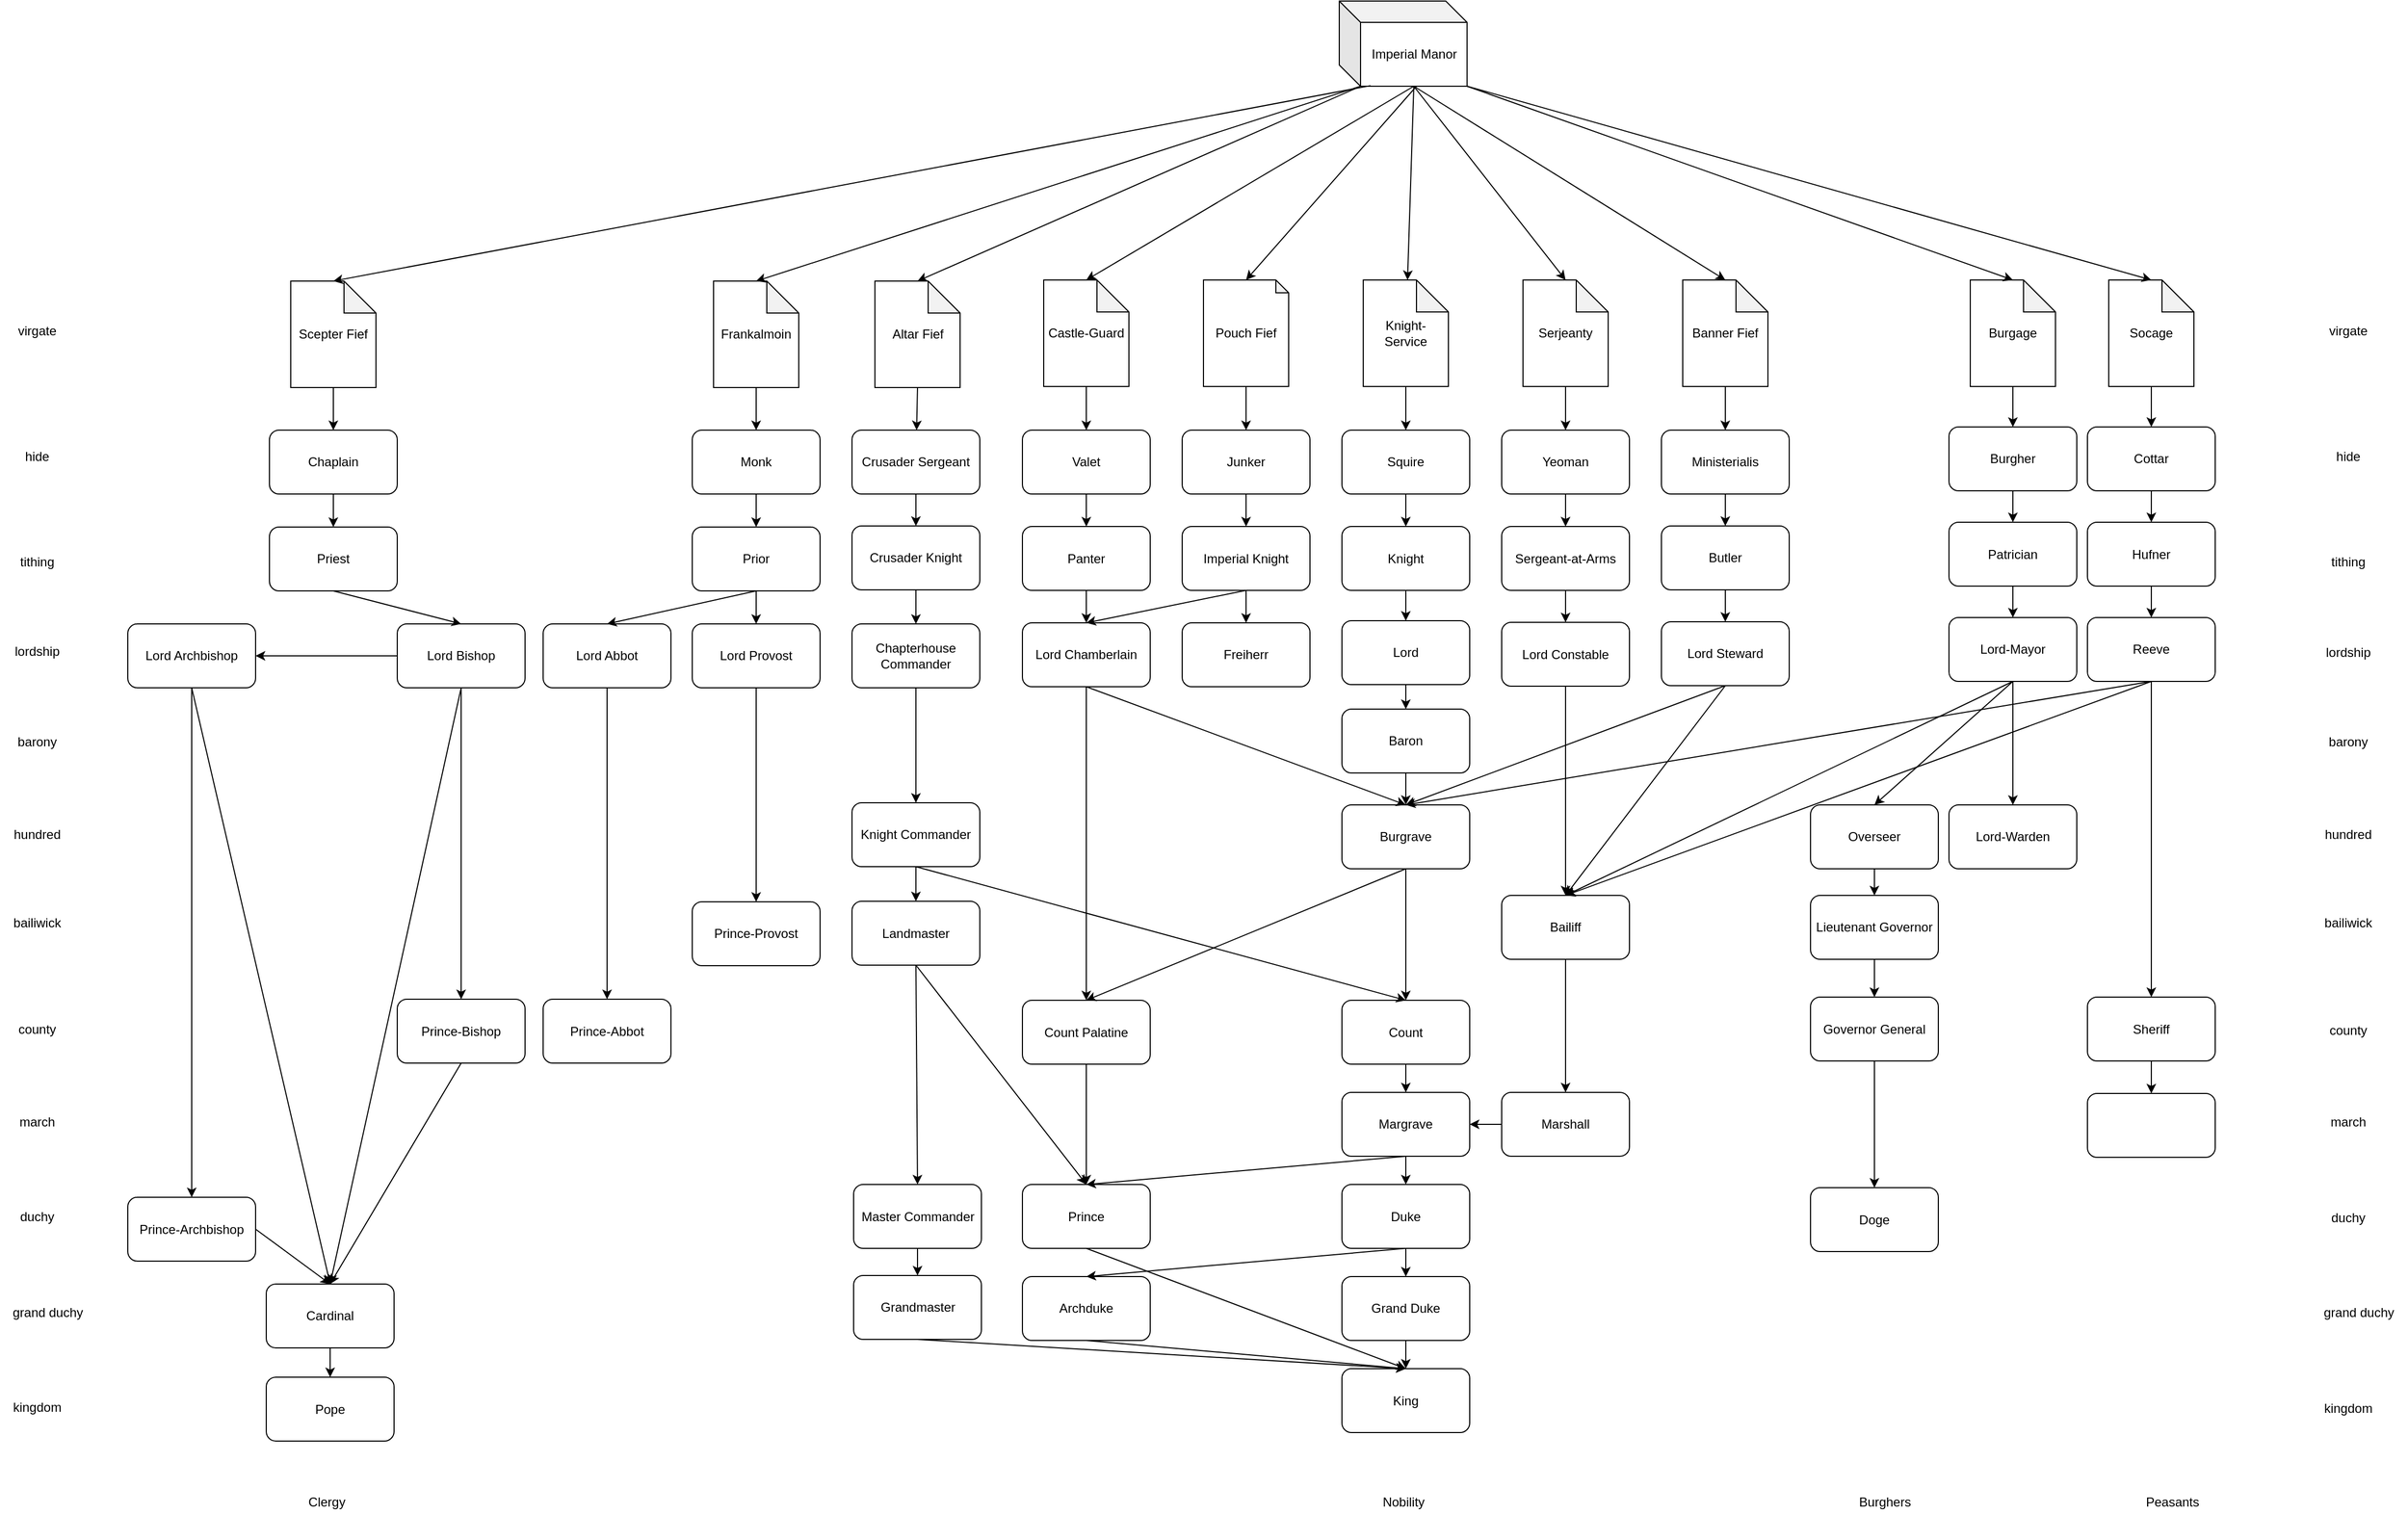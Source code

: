 <mxfile version="12.4.1" type="device" pages="1"><diagram id="U8VO_aWwuVzkkpB8mDJq" name="Page-1"><mxGraphModel dx="6780" dy="2997" grid="1" gridSize="10" guides="1" tooltips="1" connect="1" arrows="1" fold="1" page="1" pageScale="1" pageWidth="827" pageHeight="1169" math="0" shadow="0"><root><mxCell id="0"/><mxCell id="1" parent="0"/><mxCell id="Dt_i_Dvcf-8-8yXNwStf-38" value="Serjeanty" style="shape=note;whiteSpace=wrap;html=1;backgroundOutline=1;darkOpacity=0.05;" parent="1" vertex="1"><mxGeometry x="-1380" y="-268" width="80" height="100" as="geometry"/></mxCell><mxCell id="Dt_i_Dvcf-8-8yXNwStf-94" value="Knight-Service" style="shape=note;whiteSpace=wrap;html=1;backgroundOutline=1;darkOpacity=0.05;" parent="1" vertex="1"><mxGeometry x="-1530" y="-268" width="80" height="100" as="geometry"/></mxCell><mxCell id="Dt_i_Dvcf-8-8yXNwStf-123" value="Pouch Fief" style="shape=note;whiteSpace=wrap;html=1;backgroundOutline=1;darkOpacity=0.05;size=12;" parent="1" vertex="1"><mxGeometry x="-1680" y="-268" width="80" height="100" as="geometry"/></mxCell><mxCell id="Dt_i_Dvcf-8-8yXNwStf-213" value="Imperial Manor" style="shape=cube;whiteSpace=wrap;html=1;boundedLbl=1;backgroundOutline=1;darkOpacity=0.05;darkOpacity2=0.1;" parent="1" vertex="1"><mxGeometry x="-1552.5" y="-530" width="120" height="80" as="geometry"/></mxCell><mxCell id="lg6YOUZzbhEpywovo0w5-16" value="Valet" style="rounded=1;whiteSpace=wrap;html=1;" parent="1" vertex="1"><mxGeometry x="-1850" y="-127" width="120" height="60" as="geometry"/></mxCell><mxCell id="lg6YOUZzbhEpywovo0w5-17" value="Squire" style="rounded=1;whiteSpace=wrap;html=1;" parent="1" vertex="1"><mxGeometry x="-1550" y="-127" width="120" height="60" as="geometry"/></mxCell><mxCell id="lg6YOUZzbhEpywovo0w5-18" value="Junker" style="rounded=1;whiteSpace=wrap;html=1;" parent="1" vertex="1"><mxGeometry x="-1700" y="-127" width="120" height="60" as="geometry"/></mxCell><mxCell id="lg6YOUZzbhEpywovo0w5-19" value="Yeoman" style="rounded=1;whiteSpace=wrap;html=1;" parent="1" vertex="1"><mxGeometry x="-1400" y="-127" width="120" height="60" as="geometry"/></mxCell><mxCell id="lg6YOUZzbhEpywovo0w5-44" value="Castle-Guard" style="shape=note;whiteSpace=wrap;html=1;backgroundOutline=1;darkOpacity=0.05;" parent="1" vertex="1"><mxGeometry x="-1830" y="-268" width="80" height="100" as="geometry"/></mxCell><mxCell id="lg6YOUZzbhEpywovo0w5-47" value="" style="endArrow=classic;html=1;exitX=0.5;exitY=1;exitDx=0;exitDy=0;exitPerimeter=0;entryX=0.5;entryY=0;entryDx=0;entryDy=0;" parent="1" source="Dt_i_Dvcf-8-8yXNwStf-38" target="lg6YOUZzbhEpywovo0w5-19" edge="1"><mxGeometry width="50" height="50" relative="1" as="geometry"><mxPoint x="-2180" y="6" as="sourcePoint"/><mxPoint x="-2100" y="-140" as="targetPoint"/></mxGeometry></mxCell><mxCell id="lg6YOUZzbhEpywovo0w5-48" value="" style="endArrow=classic;html=1;entryX=0.5;entryY=0;entryDx=0;entryDy=0;" parent="1" source="Dt_i_Dvcf-8-8yXNwStf-123" target="lg6YOUZzbhEpywovo0w5-18" edge="1"><mxGeometry width="50" height="50" relative="1" as="geometry"><mxPoint x="-2270" y="-32" as="sourcePoint"/><mxPoint x="-2230" y="150" as="targetPoint"/></mxGeometry></mxCell><mxCell id="lg6YOUZzbhEpywovo0w5-49" value="" style="endArrow=classic;html=1;exitX=0.5;exitY=1;exitDx=0;exitDy=0;exitPerimeter=0;" parent="1" source="Dt_i_Dvcf-8-8yXNwStf-94" target="lg6YOUZzbhEpywovo0w5-17" edge="1"><mxGeometry width="50" height="50" relative="1" as="geometry"><mxPoint x="-2550" y="540" as="sourcePoint"/><mxPoint x="-2250" y="150" as="targetPoint"/></mxGeometry></mxCell><mxCell id="lg6YOUZzbhEpywovo0w5-50" value="" style="endArrow=classic;html=1;exitX=0.5;exitY=1;exitDx=0;exitDy=0;exitPerimeter=0;entryX=0.5;entryY=0;entryDx=0;entryDy=0;" parent="1" source="lg6YOUZzbhEpywovo0w5-44" target="lg6YOUZzbhEpywovo0w5-16" edge="1"><mxGeometry width="50" height="50" relative="1" as="geometry"><mxPoint x="-2550" y="540" as="sourcePoint"/><mxPoint x="-2190" y="140" as="targetPoint"/></mxGeometry></mxCell><mxCell id="lg6YOUZzbhEpywovo0w5-53" value="Banner Fief" style="shape=note;whiteSpace=wrap;html=1;backgroundOutline=1;darkOpacity=0.05;" parent="1" vertex="1"><mxGeometry x="-1230" y="-268" width="80" height="100" as="geometry"/></mxCell><mxCell id="lg6YOUZzbhEpywovo0w5-72" value="" style="endArrow=classic;html=1;exitX=0.5;exitY=1;exitDx=0;exitDy=0;exitPerimeter=0;entryX=0.5;entryY=0;entryDx=0;entryDy=0;" parent="1" source="lg6YOUZzbhEpywovo0w5-53" target="tJr5jZTzLKdya0--0krf-29" edge="1"><mxGeometry width="50" height="50" relative="1" as="geometry"><mxPoint x="-1700" y="542" as="sourcePoint"/><mxPoint x="-1330" y="212" as="targetPoint"/></mxGeometry></mxCell><mxCell id="lg6YOUZzbhEpywovo0w5-75" value="Sergeant-at-Arms" style="rounded=1;whiteSpace=wrap;html=1;" parent="1" vertex="1"><mxGeometry x="-1400" y="-36.5" width="120" height="60" as="geometry"/></mxCell><mxCell id="lg6YOUZzbhEpywovo0w5-76" value="Imperial Knight" style="rounded=1;whiteSpace=wrap;html=1;" parent="1" vertex="1"><mxGeometry x="-1700" y="-36.5" width="120" height="60" as="geometry"/></mxCell><mxCell id="lg6YOUZzbhEpywovo0w5-77" value="Knight" style="rounded=1;whiteSpace=wrap;html=1;" parent="1" vertex="1"><mxGeometry x="-1550" y="-36.5" width="120" height="60" as="geometry"/></mxCell><mxCell id="lg6YOUZzbhEpywovo0w5-78" value="Panter" style="rounded=1;whiteSpace=wrap;html=1;" parent="1" vertex="1"><mxGeometry x="-1850" y="-36.5" width="120" height="60" as="geometry"/></mxCell><mxCell id="lg6YOUZzbhEpywovo0w5-79" value="Lord" style="rounded=1;whiteSpace=wrap;html=1;" parent="1" vertex="1"><mxGeometry x="-1550" y="52" width="120" height="60" as="geometry"/></mxCell><mxCell id="lg6YOUZzbhEpywovo0w5-83" value="Lord Constable" style="rounded=1;whiteSpace=wrap;html=1;" parent="1" vertex="1"><mxGeometry x="-1400" y="53.5" width="120" height="60" as="geometry"/></mxCell><mxCell id="lg6YOUZzbhEpywovo0w5-84" value="Freiherr" style="rounded=1;whiteSpace=wrap;html=1;" parent="1" vertex="1"><mxGeometry x="-1700" y="54" width="120" height="60" as="geometry"/></mxCell><mxCell id="lg6YOUZzbhEpywovo0w5-87" value="Baron" style="rounded=1;whiteSpace=wrap;html=1;" parent="1" vertex="1"><mxGeometry x="-1550" y="135" width="120" height="60" as="geometry"/></mxCell><mxCell id="lg6YOUZzbhEpywovo0w5-88" value="Lord Chamberlain" style="rounded=1;whiteSpace=wrap;html=1;" parent="1" vertex="1"><mxGeometry x="-1850" y="54" width="120" height="60" as="geometry"/></mxCell><mxCell id="lg6YOUZzbhEpywovo0w5-89" value="Prince" style="rounded=1;whiteSpace=wrap;html=1;" parent="1" vertex="1"><mxGeometry x="-1850" y="581.5" width="120" height="60" as="geometry"/></mxCell><mxCell id="lg6YOUZzbhEpywovo0w5-90" value="Burgrave" style="rounded=1;whiteSpace=wrap;html=1;" parent="1" vertex="1"><mxGeometry x="-1550" y="225" width="120" height="60" as="geometry"/></mxCell><mxCell id="lg6YOUZzbhEpywovo0w5-91" value="Count" style="rounded=1;whiteSpace=wrap;html=1;" parent="1" vertex="1"><mxGeometry x="-1550" y="408.5" width="120" height="60" as="geometry"/></mxCell><mxCell id="lg6YOUZzbhEpywovo0w5-92" value="Margrave" style="rounded=1;whiteSpace=wrap;html=1;" parent="1" vertex="1"><mxGeometry x="-1550" y="495" width="120" height="60" as="geometry"/></mxCell><mxCell id="lg6YOUZzbhEpywovo0w5-93" value="Duke" style="rounded=1;whiteSpace=wrap;html=1;" parent="1" vertex="1"><mxGeometry x="-1550" y="581.5" width="120" height="60" as="geometry"/></mxCell><mxCell id="lg6YOUZzbhEpywovo0w5-94" value="Grand Duke" style="rounded=1;whiteSpace=wrap;html=1;" parent="1" vertex="1"><mxGeometry x="-1550" y="668" width="120" height="60" as="geometry"/></mxCell><mxCell id="lg6YOUZzbhEpywovo0w5-98" value="" style="endArrow=classic;html=1;entryX=0.5;entryY=0;entryDx=0;entryDy=0;exitX=0.5;exitY=1;exitDx=0;exitDy=0;" parent="1" source="lg6YOUZzbhEpywovo0w5-94" target="tJr5jZTzLKdya0--0krf-8" edge="1"><mxGeometry width="50" height="50" relative="1" as="geometry"><mxPoint x="-2560" y="810" as="sourcePoint"/><mxPoint x="-2370" y="677" as="targetPoint"/></mxGeometry></mxCell><mxCell id="lg6YOUZzbhEpywovo0w5-99" value="" style="endArrow=classic;html=1;entryX=0.5;entryY=0;entryDx=0;entryDy=0;exitX=0.5;exitY=1;exitDx=0;exitDy=0;" parent="1" source="lg6YOUZzbhEpywovo0w5-93" target="lg6YOUZzbhEpywovo0w5-94" edge="1"><mxGeometry width="50" height="50" relative="1" as="geometry"><mxPoint x="-2560" y="810" as="sourcePoint"/><mxPoint x="-2510" y="760" as="targetPoint"/></mxGeometry></mxCell><mxCell id="lg6YOUZzbhEpywovo0w5-100" value="" style="endArrow=classic;html=1;entryX=0.5;entryY=0;entryDx=0;entryDy=0;exitX=0.5;exitY=1;exitDx=0;exitDy=0;" parent="1" source="lg6YOUZzbhEpywovo0w5-92" target="lg6YOUZzbhEpywovo0w5-93" edge="1"><mxGeometry width="50" height="50" relative="1" as="geometry"><mxPoint x="-2560" y="810" as="sourcePoint"/><mxPoint x="-2510" y="760" as="targetPoint"/></mxGeometry></mxCell><mxCell id="lg6YOUZzbhEpywovo0w5-101" value="" style="endArrow=classic;html=1;entryX=0.5;entryY=0;entryDx=0;entryDy=0;exitX=0.5;exitY=1;exitDx=0;exitDy=0;" parent="1" source="lg6YOUZzbhEpywovo0w5-91" target="lg6YOUZzbhEpywovo0w5-92" edge="1"><mxGeometry width="50" height="50" relative="1" as="geometry"><mxPoint x="-2560" y="810" as="sourcePoint"/><mxPoint x="-2510" y="760" as="targetPoint"/></mxGeometry></mxCell><mxCell id="lg6YOUZzbhEpywovo0w5-102" value="" style="endArrow=classic;html=1;entryX=0.5;entryY=0;entryDx=0;entryDy=0;exitX=0.5;exitY=1;exitDx=0;exitDy=0;" parent="1" source="lg6YOUZzbhEpywovo0w5-90" target="lg6YOUZzbhEpywovo0w5-91" edge="1"><mxGeometry width="50" height="50" relative="1" as="geometry"><mxPoint x="-2560" y="810" as="sourcePoint"/><mxPoint x="-2510" y="760" as="targetPoint"/></mxGeometry></mxCell><mxCell id="lg6YOUZzbhEpywovo0w5-103" value="" style="endArrow=classic;html=1;entryX=0.5;entryY=0;entryDx=0;entryDy=0;exitX=0.5;exitY=1;exitDx=0;exitDy=0;" parent="1" source="lg6YOUZzbhEpywovo0w5-87" target="lg6YOUZzbhEpywovo0w5-90" edge="1"><mxGeometry width="50" height="50" relative="1" as="geometry"><mxPoint x="-2560" y="810" as="sourcePoint"/><mxPoint x="-2510" y="760" as="targetPoint"/></mxGeometry></mxCell><mxCell id="lg6YOUZzbhEpywovo0w5-104" value="" style="endArrow=classic;html=1;entryX=0.5;entryY=0;entryDx=0;entryDy=0;exitX=0.5;exitY=1;exitDx=0;exitDy=0;" parent="1" source="lg6YOUZzbhEpywovo0w5-79" target="lg6YOUZzbhEpywovo0w5-87" edge="1"><mxGeometry width="50" height="50" relative="1" as="geometry"><mxPoint x="-2560" y="810" as="sourcePoint"/><mxPoint x="-2510" y="760" as="targetPoint"/></mxGeometry></mxCell><mxCell id="lg6YOUZzbhEpywovo0w5-105" value="" style="endArrow=classic;html=1;entryX=0.5;entryY=0;entryDx=0;entryDy=0;exitX=0.5;exitY=1;exitDx=0;exitDy=0;" parent="1" source="lg6YOUZzbhEpywovo0w5-77" target="lg6YOUZzbhEpywovo0w5-79" edge="1"><mxGeometry width="50" height="50" relative="1" as="geometry"><mxPoint x="-2560" y="810" as="sourcePoint"/><mxPoint x="-2510" y="760" as="targetPoint"/></mxGeometry></mxCell><mxCell id="lg6YOUZzbhEpywovo0w5-106" value="" style="endArrow=classic;html=1;entryX=0.5;entryY=0;entryDx=0;entryDy=0;exitX=0.5;exitY=1;exitDx=0;exitDy=0;" parent="1" source="lg6YOUZzbhEpywovo0w5-17" target="lg6YOUZzbhEpywovo0w5-77" edge="1"><mxGeometry width="50" height="50" relative="1" as="geometry"><mxPoint x="-2560" y="810" as="sourcePoint"/><mxPoint x="-2510" y="760" as="targetPoint"/></mxGeometry></mxCell><mxCell id="lg6YOUZzbhEpywovo0w5-113" value="" style="endArrow=classic;html=1;entryX=0.5;entryY=0;entryDx=0;entryDy=0;exitX=0.5;exitY=1;exitDx=0;exitDy=0;" parent="1" source="lg6YOUZzbhEpywovo0w5-76" target="lg6YOUZzbhEpywovo0w5-84" edge="1"><mxGeometry width="50" height="50" relative="1" as="geometry"><mxPoint x="-2560" y="810" as="sourcePoint"/><mxPoint x="-2510" y="760" as="targetPoint"/></mxGeometry></mxCell><mxCell id="lg6YOUZzbhEpywovo0w5-114" value="" style="endArrow=classic;html=1;entryX=0.5;entryY=0;entryDx=0;entryDy=0;" parent="1" source="lg6YOUZzbhEpywovo0w5-18" target="lg6YOUZzbhEpywovo0w5-76" edge="1"><mxGeometry width="50" height="50" relative="1" as="geometry"><mxPoint x="-2560" y="810" as="sourcePoint"/><mxPoint x="-2510" y="760" as="targetPoint"/></mxGeometry></mxCell><mxCell id="lg6YOUZzbhEpywovo0w5-138" value="Count Palatine" style="rounded=1;whiteSpace=wrap;html=1;" parent="1" vertex="1"><mxGeometry x="-1850" y="408.5" width="120" height="60" as="geometry"/></mxCell><mxCell id="lg6YOUZzbhEpywovo0w5-139" value="" style="endArrow=classic;html=1;entryX=0.5;entryY=0;entryDx=0;entryDy=0;exitX=0.5;exitY=1;exitDx=0;exitDy=0;" parent="1" source="lg6YOUZzbhEpywovo0w5-88" target="lg6YOUZzbhEpywovo0w5-138" edge="1"><mxGeometry width="50" height="50" relative="1" as="geometry"><mxPoint x="-1790" y="285" as="sourcePoint"/><mxPoint x="-2510" y="760" as="targetPoint"/></mxGeometry></mxCell><mxCell id="tJr5jZTzLKdya0--0krf-7" value="Bailiff" style="rounded=1;whiteSpace=wrap;html=1;" parent="1" vertex="1"><mxGeometry x="-1400" y="310" width="120" height="60" as="geometry"/></mxCell><mxCell id="tJr5jZTzLKdya0--0krf-8" value="King" style="rounded=1;whiteSpace=wrap;html=1;" parent="1" vertex="1"><mxGeometry x="-1550" y="754.5" width="120" height="60" as="geometry"/></mxCell><mxCell id="tJr5jZTzLKdya0--0krf-29" value="Ministerialis" style="rounded=1;whiteSpace=wrap;html=1;" parent="1" vertex="1"><mxGeometry x="-1250" y="-127" width="120" height="60" as="geometry"/></mxCell><mxCell id="tJr5jZTzLKdya0--0krf-55" value="" style="endArrow=classic;html=1;entryX=0.5;entryY=0;entryDx=0;entryDy=0;exitX=0.5;exitY=1;exitDx=0;exitDy=0;" parent="1" source="lg6YOUZzbhEpywovo0w5-138" target="lg6YOUZzbhEpywovo0w5-89" edge="1"><mxGeometry width="50" height="50" relative="1" as="geometry"><mxPoint x="-2730" y="900" as="sourcePoint"/><mxPoint x="-2680" y="850" as="targetPoint"/></mxGeometry></mxCell><mxCell id="tJr5jZTzLKdya0--0krf-62" value="Lord Steward" style="rounded=1;whiteSpace=wrap;html=1;" parent="1" vertex="1"><mxGeometry x="-1250" y="53" width="120" height="60" as="geometry"/></mxCell><mxCell id="tJr5jZTzLKdya0--0krf-66" value="Marshall" style="rounded=1;whiteSpace=wrap;html=1;" parent="1" vertex="1"><mxGeometry x="-1400" y="495" width="120" height="60" as="geometry"/></mxCell><mxCell id="tJr5jZTzLKdya0--0krf-67" value="" style="endArrow=classic;html=1;entryX=0.5;entryY=0;entryDx=0;entryDy=0;exitX=0.5;exitY=1;exitDx=0;exitDy=0;" parent="1" source="tJr5jZTzLKdya0--0krf-7" target="tJr5jZTzLKdya0--0krf-66" edge="1"><mxGeometry width="50" height="50" relative="1" as="geometry"><mxPoint x="-2700" y="900" as="sourcePoint"/><mxPoint x="-2650" y="850" as="targetPoint"/></mxGeometry></mxCell><mxCell id="tJr5jZTzLKdya0--0krf-68" value="" style="endArrow=classic;html=1;exitX=0.5;exitY=1;exitDx=0;exitDy=0;" parent="1" source="tJr5jZTzLKdya0--0krf-62" edge="1"><mxGeometry width="50" height="50" relative="1" as="geometry"><mxPoint x="-1590" y="902" as="sourcePoint"/><mxPoint x="-1490" y="225" as="targetPoint"/></mxGeometry></mxCell><mxCell id="tJr5jZTzLKdya0--0krf-69" value="" style="endArrow=classic;html=1;entryX=0.5;entryY=0;entryDx=0;entryDy=0;exitX=0.5;exitY=1;exitDx=0;exitDy=0;" parent="1" source="lg6YOUZzbhEpywovo0w5-83" target="tJr5jZTzLKdya0--0krf-7" edge="1"><mxGeometry width="50" height="50" relative="1" as="geometry"><mxPoint x="-2730" y="900" as="sourcePoint"/><mxPoint x="-2680" y="850" as="targetPoint"/></mxGeometry></mxCell><mxCell id="tJr5jZTzLKdya0--0krf-70" value="Butler" style="rounded=1;whiteSpace=wrap;html=1;" parent="1" vertex="1"><mxGeometry x="-1250" y="-37" width="120" height="60" as="geometry"/></mxCell><mxCell id="tJr5jZTzLKdya0--0krf-71" value="" style="endArrow=classic;html=1;exitX=0.5;exitY=1;exitDx=0;exitDy=0;" parent="1" source="tJr5jZTzLKdya0--0krf-29" target="tJr5jZTzLKdya0--0krf-70" edge="1"><mxGeometry width="50" height="50" relative="1" as="geometry"><mxPoint x="-1550" y="902" as="sourcePoint"/><mxPoint x="-1500" y="852" as="targetPoint"/></mxGeometry></mxCell><mxCell id="tJr5jZTzLKdya0--0krf-72" value="" style="endArrow=classic;html=1;entryX=0.5;entryY=0;entryDx=0;entryDy=0;exitX=0.5;exitY=1;exitDx=0;exitDy=0;" parent="1" source="tJr5jZTzLKdya0--0krf-70" target="tJr5jZTzLKdya0--0krf-62" edge="1"><mxGeometry width="50" height="50" relative="1" as="geometry"><mxPoint x="-1550" y="902" as="sourcePoint"/><mxPoint x="-1500" y="852" as="targetPoint"/></mxGeometry></mxCell><mxCell id="tJr5jZTzLKdya0--0krf-73" value="" style="endArrow=classic;html=1;exitX=0.5;exitY=1;exitDx=0;exitDy=0;entryX=0.5;entryY=0;entryDx=0;entryDy=0;" parent="1" source="lg6YOUZzbhEpywovo0w5-75" target="lg6YOUZzbhEpywovo0w5-83" edge="1"><mxGeometry width="50" height="50" relative="1" as="geometry"><mxPoint x="-2240" y="600" as="sourcePoint"/><mxPoint x="-2220" y="210" as="targetPoint"/></mxGeometry></mxCell><mxCell id="tJr5jZTzLKdya0--0krf-74" value="" style="endArrow=classic;html=1;exitX=0.5;exitY=1;exitDx=0;exitDy=0;entryX=0.5;entryY=0;entryDx=0;entryDy=0;" parent="1" source="lg6YOUZzbhEpywovo0w5-19" target="lg6YOUZzbhEpywovo0w5-75" edge="1"><mxGeometry width="50" height="50" relative="1" as="geometry"><mxPoint x="-2640" y="900" as="sourcePoint"/><mxPoint x="-2130" y="690" as="targetPoint"/></mxGeometry></mxCell><mxCell id="tJr5jZTzLKdya0--0krf-75" value="" style="endArrow=classic;html=1;exitX=0.5;exitY=1;exitDx=0;exitDy=0;entryX=0.5;entryY=0;entryDx=0;entryDy=0;" parent="1" source="lg6YOUZzbhEpywovo0w5-16" target="lg6YOUZzbhEpywovo0w5-78" edge="1"><mxGeometry width="50" height="50" relative="1" as="geometry"><mxPoint x="-2730" y="900" as="sourcePoint"/><mxPoint x="-2530" y="790" as="targetPoint"/></mxGeometry></mxCell><mxCell id="tJr5jZTzLKdya0--0krf-76" value="" style="endArrow=classic;html=1;entryX=0.5;entryY=0;entryDx=0;entryDy=0;exitX=0.5;exitY=1;exitDx=0;exitDy=0;" parent="1" source="lg6YOUZzbhEpywovo0w5-78" target="lg6YOUZzbhEpywovo0w5-88" edge="1"><mxGeometry width="50" height="50" relative="1" as="geometry"><mxPoint x="-2730" y="900" as="sourcePoint"/><mxPoint x="-2680" y="850" as="targetPoint"/></mxGeometry></mxCell><mxCell id="tJr5jZTzLKdya0--0krf-77" value="" style="endArrow=classic;html=1;entryX=0.5;entryY=0;entryDx=0;entryDy=0;exitX=0.5;exitY=1;exitDx=0;exitDy=0;" parent="1" source="lg6YOUZzbhEpywovo0w5-88" target="lg6YOUZzbhEpywovo0w5-90" edge="1"><mxGeometry width="50" height="50" relative="1" as="geometry"><mxPoint x="-2730" y="900" as="sourcePoint"/><mxPoint x="-2680" y="850" as="targetPoint"/></mxGeometry></mxCell><mxCell id="nQqXbb-hEEkyEkMtSa9t-1" value="Archduke" style="rounded=1;whiteSpace=wrap;html=1;" vertex="1" parent="1"><mxGeometry x="-1850" y="668" width="120" height="60" as="geometry"/></mxCell><mxCell id="nQqXbb-hEEkyEkMtSa9t-2" value="" style="endArrow=classic;html=1;entryX=0.5;entryY=0;entryDx=0;entryDy=0;exitX=0.5;exitY=1;exitDx=0;exitDy=0;" edge="1" parent="1" source="lg6YOUZzbhEpywovo0w5-89" target="tJr5jZTzLKdya0--0krf-8"><mxGeometry width="50" height="50" relative="1" as="geometry"><mxPoint x="-2730" y="900" as="sourcePoint"/><mxPoint x="-2680" y="850" as="targetPoint"/></mxGeometry></mxCell><mxCell id="nQqXbb-hEEkyEkMtSa9t-3" value="" style="endArrow=classic;html=1;entryX=0.5;entryY=0;entryDx=0;entryDy=0;exitX=0.5;exitY=1;exitDx=0;exitDy=0;" edge="1" parent="1" source="nQqXbb-hEEkyEkMtSa9t-1" target="tJr5jZTzLKdya0--0krf-8"><mxGeometry width="50" height="50" relative="1" as="geometry"><mxPoint x="-2730" y="900" as="sourcePoint"/><mxPoint x="-2680" y="850" as="targetPoint"/></mxGeometry></mxCell><mxCell id="nQqXbb-hEEkyEkMtSa9t-4" value="" style="endArrow=classic;html=1;exitX=0;exitY=0.5;exitDx=0;exitDy=0;entryX=1;entryY=0.5;entryDx=0;entryDy=0;" edge="1" parent="1" source="tJr5jZTzLKdya0--0krf-66" target="lg6YOUZzbhEpywovo0w5-92"><mxGeometry width="50" height="50" relative="1" as="geometry"><mxPoint x="-2730" y="900" as="sourcePoint"/><mxPoint x="-2680" y="850" as="targetPoint"/></mxGeometry></mxCell><mxCell id="nQqXbb-hEEkyEkMtSa9t-77" value="Altar Fief" style="shape=note;whiteSpace=wrap;html=1;backgroundOutline=1;darkOpacity=0.05;" vertex="1" parent="1"><mxGeometry x="-1988.5" y="-267" width="80" height="100" as="geometry"/></mxCell><mxCell id="nQqXbb-hEEkyEkMtSa9t-78" value="Crusader Sergeant" style="rounded=1;whiteSpace=wrap;html=1;" vertex="1" parent="1"><mxGeometry x="-2010" y="-127" width="120" height="60" as="geometry"/></mxCell><mxCell id="nQqXbb-hEEkyEkMtSa9t-79" value="" style="endArrow=classic;html=1;exitX=0.5;exitY=1;exitDx=0;exitDy=0;exitPerimeter=0;" edge="1" source="nQqXbb-hEEkyEkMtSa9t-77" target="nQqXbb-hEEkyEkMtSa9t-78" parent="1"><mxGeometry width="50" height="50" relative="1" as="geometry"><mxPoint x="-1988.5" y="62" as="sourcePoint"/><mxPoint x="-2228.5" y="32" as="targetPoint"/></mxGeometry></mxCell><mxCell id="nQqXbb-hEEkyEkMtSa9t-80" value="Crusader Knight" style="rounded=1;whiteSpace=wrap;html=1;" vertex="1" parent="1"><mxGeometry x="-2010" y="-37" width="120" height="60" as="geometry"/></mxCell><mxCell id="nQqXbb-hEEkyEkMtSa9t-81" value="Knight Commander" style="rounded=1;whiteSpace=wrap;html=1;" vertex="1" parent="1"><mxGeometry x="-2010" y="223" width="120" height="60" as="geometry"/></mxCell><mxCell id="nQqXbb-hEEkyEkMtSa9t-83" value="Landmaster" style="rounded=1;whiteSpace=wrap;html=1;" vertex="1" parent="1"><mxGeometry x="-2010" y="315.5" width="120" height="60" as="geometry"/></mxCell><mxCell id="nQqXbb-hEEkyEkMtSa9t-84" value="Grandmaster" style="rounded=1;whiteSpace=wrap;html=1;" vertex="1" parent="1"><mxGeometry x="-2008.5" y="667" width="120" height="60" as="geometry"/></mxCell><mxCell id="nQqXbb-hEEkyEkMtSa9t-86" value="" style="endArrow=classic;html=1;entryX=0.5;entryY=0;entryDx=0;entryDy=0;exitX=0.5;exitY=1;exitDx=0;exitDy=0;" edge="1" source="lg6YOUZzbhEpywovo0w5-92" target="lg6YOUZzbhEpywovo0w5-89" parent="1"><mxGeometry width="50" height="50" relative="1" as="geometry"><mxPoint x="-2528.5" y="812" as="sourcePoint"/><mxPoint x="-2478.5" y="762" as="targetPoint"/></mxGeometry></mxCell><mxCell id="nQqXbb-hEEkyEkMtSa9t-87" value="" style="endArrow=classic;html=1;entryX=0.5;entryY=0;entryDx=0;entryDy=0;exitX=0.5;exitY=1;exitDx=0;exitDy=0;" edge="1" source="nQqXbb-hEEkyEkMtSa9t-208" target="nQqXbb-hEEkyEkMtSa9t-84" parent="1"><mxGeometry width="50" height="50" relative="1" as="geometry"><mxPoint x="-2100" y="650" as="sourcePoint"/><mxPoint x="-2478.5" y="762" as="targetPoint"/></mxGeometry></mxCell><mxCell id="nQqXbb-hEEkyEkMtSa9t-88" value="" style="endArrow=classic;html=1;entryX=0.5;entryY=0;entryDx=0;entryDy=0;exitX=0.5;exitY=1;exitDx=0;exitDy=0;" edge="1" source="nQqXbb-hEEkyEkMtSa9t-84" target="tJr5jZTzLKdya0--0krf-8" parent="1"><mxGeometry width="50" height="50" relative="1" as="geometry"><mxPoint x="-2528.5" y="812" as="sourcePoint"/><mxPoint x="-1950" y="761.5" as="targetPoint"/></mxGeometry></mxCell><mxCell id="nQqXbb-hEEkyEkMtSa9t-89" value="" style="endArrow=classic;html=1;exitX=0.5;exitY=1;exitDx=0;exitDy=0;entryX=0.5;entryY=0;entryDx=0;entryDy=0;" edge="1" source="nQqXbb-hEEkyEkMtSa9t-81" target="lg6YOUZzbhEpywovo0w5-91" parent="1"><mxGeometry width="50" height="50" relative="1" as="geometry"><mxPoint x="-2528.5" y="812" as="sourcePoint"/><mxPoint x="-1950" y="408.5" as="targetPoint"/></mxGeometry></mxCell><mxCell id="nQqXbb-hEEkyEkMtSa9t-90" value="" style="endArrow=classic;html=1;entryX=0.5;entryY=0;entryDx=0;entryDy=0;exitX=0.5;exitY=1;exitDx=0;exitDy=0;" edge="1" source="nQqXbb-hEEkyEkMtSa9t-78" target="nQqXbb-hEEkyEkMtSa9t-80" parent="1"><mxGeometry width="50" height="50" relative="1" as="geometry"><mxPoint x="-2528.5" y="812" as="sourcePoint"/><mxPoint x="-2478.5" y="762" as="targetPoint"/></mxGeometry></mxCell><mxCell id="nQqXbb-hEEkyEkMtSa9t-91" value="" style="endArrow=classic;html=1;entryX=0.5;entryY=0;entryDx=0;entryDy=0;exitX=0.5;exitY=1;exitDx=0;exitDy=0;" edge="1" source="nQqXbb-hEEkyEkMtSa9t-209" target="nQqXbb-hEEkyEkMtSa9t-81" parent="1"><mxGeometry width="50" height="50" relative="1" as="geometry"><mxPoint x="-1940" y="150" as="sourcePoint"/><mxPoint x="-2478.5" y="762" as="targetPoint"/></mxGeometry></mxCell><mxCell id="nQqXbb-hEEkyEkMtSa9t-92" value="Scepter Fief" style="shape=note;whiteSpace=wrap;html=1;backgroundOutline=1;darkOpacity=0.05;" vertex="1" parent="1"><mxGeometry x="-2537" y="-267" width="80" height="100" as="geometry"/></mxCell><mxCell id="nQqXbb-hEEkyEkMtSa9t-93" value="Chaplain" style="rounded=1;whiteSpace=wrap;html=1;" vertex="1" parent="1"><mxGeometry x="-2557" y="-127" width="120" height="60" as="geometry"/></mxCell><mxCell id="nQqXbb-hEEkyEkMtSa9t-94" value="Priest" style="rounded=1;whiteSpace=wrap;html=1;" vertex="1" parent="1"><mxGeometry x="-2557" y="-36" width="120" height="60" as="geometry"/></mxCell><mxCell id="nQqXbb-hEEkyEkMtSa9t-95" value="Lord Archbishop" style="rounded=1;whiteSpace=wrap;html=1;" vertex="1" parent="1"><mxGeometry x="-2690" y="55" width="120" height="60" as="geometry"/></mxCell><mxCell id="nQqXbb-hEEkyEkMtSa9t-96" value="Prince-Archbishop" style="rounded=1;whiteSpace=wrap;html=1;" vertex="1" parent="1"><mxGeometry x="-2690" y="593.5" width="120" height="60" as="geometry"/></mxCell><mxCell id="nQqXbb-hEEkyEkMtSa9t-97" value="Prince-Bishop" style="rounded=1;whiteSpace=wrap;html=1;" vertex="1" parent="1"><mxGeometry x="-2437" y="407.5" width="120" height="60" as="geometry"/></mxCell><mxCell id="nQqXbb-hEEkyEkMtSa9t-98" value="Cardinal" style="rounded=1;whiteSpace=wrap;html=1;" vertex="1" parent="1"><mxGeometry x="-2560" y="675" width="120" height="60" as="geometry"/></mxCell><mxCell id="nQqXbb-hEEkyEkMtSa9t-99" value="Pope" style="rounded=1;whiteSpace=wrap;html=1;" vertex="1" parent="1"><mxGeometry x="-2560" y="762.5" width="120" height="60" as="geometry"/></mxCell><mxCell id="nQqXbb-hEEkyEkMtSa9t-100" value="" style="endArrow=classic;html=1;entryX=0.5;entryY=0;entryDx=0;entryDy=0;exitX=0.5;exitY=1;exitDx=0;exitDy=0;" edge="1" source="nQqXbb-hEEkyEkMtSa9t-98" target="nQqXbb-hEEkyEkMtSa9t-99" parent="1"><mxGeometry width="50" height="50" relative="1" as="geometry"><mxPoint x="-2987" y="550" as="sourcePoint"/><mxPoint x="-2937" y="500" as="targetPoint"/></mxGeometry></mxCell><mxCell id="nQqXbb-hEEkyEkMtSa9t-101" value="" style="endArrow=classic;html=1;entryX=0.5;entryY=0;entryDx=0;entryDy=0;exitX=0.5;exitY=1;exitDx=0;exitDy=0;exitPerimeter=0;" edge="1" source="nQqXbb-hEEkyEkMtSa9t-92" target="nQqXbb-hEEkyEkMtSa9t-93" parent="1"><mxGeometry width="50" height="50" relative="1" as="geometry"><mxPoint x="-2867" y="550" as="sourcePoint"/><mxPoint x="-2817" y="500" as="targetPoint"/></mxGeometry></mxCell><mxCell id="nQqXbb-hEEkyEkMtSa9t-102" value="Lord Bishop" style="rounded=1;whiteSpace=wrap;html=1;" vertex="1" parent="1"><mxGeometry x="-2437" y="55" width="120" height="60" as="geometry"/></mxCell><mxCell id="nQqXbb-hEEkyEkMtSa9t-103" value="" style="endArrow=classic;html=1;entryX=0.5;entryY=0;entryDx=0;entryDy=0;exitX=0.5;exitY=1;exitDx=0;exitDy=0;" edge="1" source="nQqXbb-hEEkyEkMtSa9t-95" target="nQqXbb-hEEkyEkMtSa9t-96" parent="1"><mxGeometry width="50" height="50" relative="1" as="geometry"><mxPoint x="-2877" y="910" as="sourcePoint"/><mxPoint x="-2827" y="860" as="targetPoint"/></mxGeometry></mxCell><mxCell id="nQqXbb-hEEkyEkMtSa9t-104" value="" style="endArrow=classic;html=1;exitX=0.5;exitY=1;exitDx=0;exitDy=0;entryX=0.5;entryY=0;entryDx=0;entryDy=0;" edge="1" source="nQqXbb-hEEkyEkMtSa9t-97" target="nQqXbb-hEEkyEkMtSa9t-98" parent="1"><mxGeometry width="50" height="50" relative="1" as="geometry"><mxPoint x="-2877" y="910" as="sourcePoint"/><mxPoint x="-2507" y="600" as="targetPoint"/></mxGeometry></mxCell><mxCell id="nQqXbb-hEEkyEkMtSa9t-105" value="" style="endArrow=classic;html=1;entryX=0.5;entryY=0;entryDx=0;entryDy=0;exitX=0.5;exitY=1;exitDx=0;exitDy=0;" edge="1" source="nQqXbb-hEEkyEkMtSa9t-94" target="nQqXbb-hEEkyEkMtSa9t-102" parent="1"><mxGeometry width="50" height="50" relative="1" as="geometry"><mxPoint x="-2377" y="120" as="sourcePoint"/><mxPoint x="-2477" y="219" as="targetPoint"/></mxGeometry></mxCell><mxCell id="nQqXbb-hEEkyEkMtSa9t-106" value="" style="endArrow=classic;html=1;entryX=1;entryY=0.5;entryDx=0;entryDy=0;exitX=0;exitY=0.5;exitDx=0;exitDy=0;" edge="1" source="nQqXbb-hEEkyEkMtSa9t-102" target="nQqXbb-hEEkyEkMtSa9t-95" parent="1"><mxGeometry width="50" height="50" relative="1" as="geometry"><mxPoint x="-2567" y="90" as="sourcePoint"/><mxPoint x="-2827" y="860" as="targetPoint"/></mxGeometry></mxCell><mxCell id="nQqXbb-hEEkyEkMtSa9t-107" value="" style="endArrow=classic;html=1;entryX=0.5;entryY=0;entryDx=0;entryDy=0;exitX=0.5;exitY=1;exitDx=0;exitDy=0;" edge="1" source="nQqXbb-hEEkyEkMtSa9t-102" target="nQqXbb-hEEkyEkMtSa9t-97" parent="1"><mxGeometry width="50" height="50" relative="1" as="geometry"><mxPoint x="-2987" y="910" as="sourcePoint"/><mxPoint x="-2937" y="860" as="targetPoint"/></mxGeometry></mxCell><mxCell id="nQqXbb-hEEkyEkMtSa9t-108" value="" style="endArrow=classic;html=1;entryX=0.5;entryY=0;entryDx=0;entryDy=0;exitX=1;exitY=0.5;exitDx=0;exitDy=0;" edge="1" source="nQqXbb-hEEkyEkMtSa9t-96" target="nQqXbb-hEEkyEkMtSa9t-98" parent="1"><mxGeometry width="50" height="50" relative="1" as="geometry"><mxPoint x="-2987" y="910" as="sourcePoint"/><mxPoint x="-2937" y="860" as="targetPoint"/></mxGeometry></mxCell><mxCell id="nQqXbb-hEEkyEkMtSa9t-109" value="" style="endArrow=classic;html=1;entryX=0.5;entryY=0;entryDx=0;entryDy=0;exitX=0.5;exitY=1;exitDx=0;exitDy=0;" edge="1" source="nQqXbb-hEEkyEkMtSa9t-95" target="nQqXbb-hEEkyEkMtSa9t-98" parent="1"><mxGeometry width="50" height="50" relative="1" as="geometry"><mxPoint x="-2987" y="910" as="sourcePoint"/><mxPoint x="-2937" y="860" as="targetPoint"/></mxGeometry></mxCell><mxCell id="nQqXbb-hEEkyEkMtSa9t-110" value="" style="endArrow=classic;html=1;entryX=0.5;entryY=0;entryDx=0;entryDy=0;exitX=0.5;exitY=1;exitDx=0;exitDy=0;" edge="1" source="nQqXbb-hEEkyEkMtSa9t-102" target="nQqXbb-hEEkyEkMtSa9t-98" parent="1"><mxGeometry width="50" height="50" relative="1" as="geometry"><mxPoint x="-2987" y="910" as="sourcePoint"/><mxPoint x="-2937" y="860" as="targetPoint"/></mxGeometry></mxCell><mxCell id="nQqXbb-hEEkyEkMtSa9t-111" value="" style="endArrow=classic;html=1;entryX=0.5;entryY=0;entryDx=0;entryDy=0;exitX=0.5;exitY=1;exitDx=0;exitDy=0;" edge="1" source="nQqXbb-hEEkyEkMtSa9t-93" target="nQqXbb-hEEkyEkMtSa9t-94" parent="1"><mxGeometry width="50" height="50" relative="1" as="geometry"><mxPoint x="-2847" y="910" as="sourcePoint"/><mxPoint x="-2797" y="860" as="targetPoint"/></mxGeometry></mxCell><mxCell id="nQqXbb-hEEkyEkMtSa9t-112" value="Frankalmoin" style="shape=note;whiteSpace=wrap;html=1;backgroundOutline=1;darkOpacity=0.05;" vertex="1" parent="1"><mxGeometry x="-2140" y="-267" width="80" height="100" as="geometry"/></mxCell><mxCell id="nQqXbb-hEEkyEkMtSa9t-113" value="Monk" style="rounded=1;whiteSpace=wrap;html=1;" vertex="1" parent="1"><mxGeometry x="-2160" y="-127" width="120" height="60" as="geometry"/></mxCell><mxCell id="nQqXbb-hEEkyEkMtSa9t-114" value="Prior" style="rounded=1;whiteSpace=wrap;html=1;" vertex="1" parent="1"><mxGeometry x="-2160" y="-36" width="120" height="60" as="geometry"/></mxCell><mxCell id="nQqXbb-hEEkyEkMtSa9t-115" value="Prince-Provost" style="rounded=1;whiteSpace=wrap;html=1;" vertex="1" parent="1"><mxGeometry x="-2160" y="316" width="120" height="60" as="geometry"/></mxCell><mxCell id="nQqXbb-hEEkyEkMtSa9t-116" value="Lord Abbot" style="rounded=1;whiteSpace=wrap;html=1;" vertex="1" parent="1"><mxGeometry x="-2300" y="55" width="120" height="60" as="geometry"/></mxCell><mxCell id="nQqXbb-hEEkyEkMtSa9t-117" value="Prince-Abbot" style="rounded=1;whiteSpace=wrap;html=1;" vertex="1" parent="1"><mxGeometry x="-2300" y="407.5" width="120" height="60" as="geometry"/></mxCell><mxCell id="nQqXbb-hEEkyEkMtSa9t-118" value="Lord Provost" style="rounded=1;whiteSpace=wrap;html=1;" vertex="1" parent="1"><mxGeometry x="-2160" y="55" width="120" height="60" as="geometry"/></mxCell><mxCell id="nQqXbb-hEEkyEkMtSa9t-119" value="" style="endArrow=classic;html=1;entryX=0.5;entryY=0;entryDx=0;entryDy=0;exitX=0.5;exitY=1;exitDx=0;exitDy=0;" edge="1" source="nQqXbb-hEEkyEkMtSa9t-113" target="nQqXbb-hEEkyEkMtSa9t-114" parent="1"><mxGeometry width="50" height="50" relative="1" as="geometry"><mxPoint x="-2630" y="548" as="sourcePoint"/><mxPoint x="-2580" y="498" as="targetPoint"/></mxGeometry></mxCell><mxCell id="nQqXbb-hEEkyEkMtSa9t-120" value="" style="endArrow=classic;html=1;entryX=0.5;entryY=0;entryDx=0;entryDy=0;exitX=0.5;exitY=1;exitDx=0;exitDy=0;exitPerimeter=0;" edge="1" source="nQqXbb-hEEkyEkMtSa9t-112" target="nQqXbb-hEEkyEkMtSa9t-113" parent="1"><mxGeometry width="50" height="50" relative="1" as="geometry"><mxPoint x="-2630" y="548" as="sourcePoint"/><mxPoint x="-2580" y="498" as="targetPoint"/></mxGeometry></mxCell><mxCell id="nQqXbb-hEEkyEkMtSa9t-121" value="" style="endArrow=classic;html=1;entryX=0.5;entryY=0;entryDx=0;entryDy=0;exitX=0.5;exitY=1;exitDx=0;exitDy=0;" edge="1" source="nQqXbb-hEEkyEkMtSa9t-114" target="nQqXbb-hEEkyEkMtSa9t-118" parent="1"><mxGeometry width="50" height="50" relative="1" as="geometry"><mxPoint x="-2680" y="908" as="sourcePoint"/><mxPoint x="-2630" y="858" as="targetPoint"/></mxGeometry></mxCell><mxCell id="nQqXbb-hEEkyEkMtSa9t-122" value="" style="endArrow=classic;html=1;exitX=0.5;exitY=1;exitDx=0;exitDy=0;entryX=0.5;entryY=0;entryDx=0;entryDy=0;" edge="1" source="nQqXbb-hEEkyEkMtSa9t-116" target="nQqXbb-hEEkyEkMtSa9t-117" parent="1"><mxGeometry width="50" height="50" relative="1" as="geometry"><mxPoint x="-2340" y="176" as="sourcePoint"/><mxPoint x="-2350" y="417" as="targetPoint"/></mxGeometry></mxCell><mxCell id="nQqXbb-hEEkyEkMtSa9t-123" value="" style="endArrow=classic;html=1;entryX=0.5;entryY=0;entryDx=0;entryDy=0;exitX=0.5;exitY=1;exitDx=0;exitDy=0;" edge="1" source="nQqXbb-hEEkyEkMtSa9t-114" target="nQqXbb-hEEkyEkMtSa9t-116" parent="1"><mxGeometry width="50" height="50" relative="1" as="geometry"><mxPoint x="-2250" y="38" as="sourcePoint"/><mxPoint x="-2670" y="858" as="targetPoint"/></mxGeometry></mxCell><mxCell id="nQqXbb-hEEkyEkMtSa9t-124" value="" style="endArrow=classic;html=1;entryX=0.5;entryY=0;entryDx=0;entryDy=0;exitX=0.5;exitY=1;exitDx=0;exitDy=0;" edge="1" source="nQqXbb-hEEkyEkMtSa9t-118" target="nQqXbb-hEEkyEkMtSa9t-115" parent="1"><mxGeometry width="50" height="50" relative="1" as="geometry"><mxPoint x="-2720" y="908" as="sourcePoint"/><mxPoint x="-2670" y="858" as="targetPoint"/></mxGeometry></mxCell><mxCell id="nQqXbb-hEEkyEkMtSa9t-126" value="virgate" style="text;html=1;strokeColor=none;fillColor=none;align=center;verticalAlign=middle;whiteSpace=wrap;rounded=0;" vertex="1" parent="1"><mxGeometry x="-625" y="-230" width="40" height="20" as="geometry"/></mxCell><mxCell id="nQqXbb-hEEkyEkMtSa9t-127" value="hide" style="text;html=1;strokeColor=none;fillColor=none;align=center;verticalAlign=middle;whiteSpace=wrap;rounded=0;" vertex="1" parent="1"><mxGeometry x="-625" y="-112" width="40" height="20" as="geometry"/></mxCell><mxCell id="nQqXbb-hEEkyEkMtSa9t-128" value="tithing" style="text;html=1;strokeColor=none;fillColor=none;align=center;verticalAlign=middle;whiteSpace=wrap;rounded=0;" vertex="1" parent="1"><mxGeometry x="-625" y="-13" width="40" height="20" as="geometry"/></mxCell><mxCell id="nQqXbb-hEEkyEkMtSa9t-129" value="barony" style="text;html=1;strokeColor=none;fillColor=none;align=center;verticalAlign=middle;whiteSpace=wrap;rounded=0;" vertex="1" parent="1"><mxGeometry x="-625" y="156" width="40" height="20" as="geometry"/></mxCell><mxCell id="nQqXbb-hEEkyEkMtSa9t-130" value="hundred" style="text;html=1;strokeColor=none;fillColor=none;align=center;verticalAlign=middle;whiteSpace=wrap;rounded=0;" vertex="1" parent="1"><mxGeometry x="-625" y="243" width="40" height="20" as="geometry"/></mxCell><mxCell id="nQqXbb-hEEkyEkMtSa9t-131" value="bailiwick" style="text;html=1;strokeColor=none;fillColor=none;align=center;verticalAlign=middle;whiteSpace=wrap;rounded=0;" vertex="1" parent="1"><mxGeometry x="-625" y="326" width="40" height="20" as="geometry"/></mxCell><mxCell id="nQqXbb-hEEkyEkMtSa9t-132" value="lordship" style="text;html=1;strokeColor=none;fillColor=none;align=center;verticalAlign=middle;whiteSpace=wrap;rounded=0;" vertex="1" parent="1"><mxGeometry x="-625" y="71.5" width="40" height="20" as="geometry"/></mxCell><mxCell id="nQqXbb-hEEkyEkMtSa9t-133" value="county" style="text;html=1;strokeColor=none;fillColor=none;align=center;verticalAlign=middle;whiteSpace=wrap;rounded=0;" vertex="1" parent="1"><mxGeometry x="-625" y="426.5" width="40" height="20" as="geometry"/></mxCell><mxCell id="nQqXbb-hEEkyEkMtSa9t-134" value="march" style="text;html=1;strokeColor=none;fillColor=none;align=center;verticalAlign=middle;whiteSpace=wrap;rounded=0;" vertex="1" parent="1"><mxGeometry x="-625" y="513" width="40" height="20" as="geometry"/></mxCell><mxCell id="nQqXbb-hEEkyEkMtSa9t-135" value="duchy" style="text;html=1;strokeColor=none;fillColor=none;align=center;verticalAlign=middle;whiteSpace=wrap;rounded=0;" vertex="1" parent="1"><mxGeometry x="-625" y="602.5" width="40" height="20" as="geometry"/></mxCell><mxCell id="nQqXbb-hEEkyEkMtSa9t-136" value="kingdom" style="text;html=1;strokeColor=none;fillColor=none;align=center;verticalAlign=middle;whiteSpace=wrap;rounded=0;" vertex="1" parent="1"><mxGeometry x="-625" y="781.5" width="40" height="20" as="geometry"/></mxCell><mxCell id="nQqXbb-hEEkyEkMtSa9t-137" value="grand duchy" style="text;html=1;strokeColor=none;fillColor=none;align=center;verticalAlign=middle;whiteSpace=wrap;rounded=0;" vertex="1" parent="1"><mxGeometry x="-640" y="692" width="90" height="20" as="geometry"/></mxCell><mxCell id="nQqXbb-hEEkyEkMtSa9t-138" value="Burgage" style="shape=note;whiteSpace=wrap;html=1;backgroundOutline=1;darkOpacity=0.05;" vertex="1" parent="1"><mxGeometry x="-960" y="-268" width="80" height="100" as="geometry"/></mxCell><mxCell id="nQqXbb-hEEkyEkMtSa9t-139" value="Socage" style="shape=note;whiteSpace=wrap;html=1;backgroundOutline=1;darkOpacity=0.05;" vertex="1" parent="1"><mxGeometry x="-830" y="-268" width="80" height="100" as="geometry"/></mxCell><mxCell id="nQqXbb-hEEkyEkMtSa9t-140" value="Cottar" style="rounded=1;whiteSpace=wrap;html=1;" vertex="1" parent="1"><mxGeometry x="-850" y="-130" width="120" height="60" as="geometry"/></mxCell><mxCell id="nQqXbb-hEEkyEkMtSa9t-141" value="Burgher" style="rounded=1;whiteSpace=wrap;html=1;" vertex="1" parent="1"><mxGeometry x="-980" y="-130" width="120" height="60" as="geometry"/></mxCell><mxCell id="nQqXbb-hEEkyEkMtSa9t-142" value="" style="endArrow=classic;html=1;exitX=0.5;exitY=1;exitDx=0;exitDy=0;exitPerimeter=0;entryX=0.5;entryY=0;entryDx=0;entryDy=0;" edge="1" source="nQqXbb-hEEkyEkMtSa9t-138" target="nQqXbb-hEEkyEkMtSa9t-141" parent="1"><mxGeometry width="50" height="50" relative="1" as="geometry"><mxPoint x="-1170" y="537" as="sourcePoint"/><mxPoint x="-780" y="87" as="targetPoint"/></mxGeometry></mxCell><mxCell id="nQqXbb-hEEkyEkMtSa9t-143" value="" style="endArrow=classic;html=1;exitX=0.5;exitY=1;exitDx=0;exitDy=0;exitPerimeter=0;" edge="1" source="nQqXbb-hEEkyEkMtSa9t-139" target="nQqXbb-hEEkyEkMtSa9t-140" parent="1"><mxGeometry width="50" height="50" relative="1" as="geometry"><mxPoint x="-1170" y="537" as="sourcePoint"/><mxPoint x="-860" y="127" as="targetPoint"/></mxGeometry></mxCell><mxCell id="nQqXbb-hEEkyEkMtSa9t-144" value="Patrician" style="rounded=1;whiteSpace=wrap;html=1;" vertex="1" parent="1"><mxGeometry x="-980" y="-40.5" width="120" height="60" as="geometry"/></mxCell><mxCell id="nQqXbb-hEEkyEkMtSa9t-145" value="" style="endArrow=classic;html=1;exitX=0.5;exitY=1;exitDx=0;exitDy=0;" edge="1" source="nQqXbb-hEEkyEkMtSa9t-141" target="nQqXbb-hEEkyEkMtSa9t-144" parent="1"><mxGeometry width="50" height="50" relative="1" as="geometry"><mxPoint x="-930" y="75" as="sourcePoint"/><mxPoint x="-1050" y="-43" as="targetPoint"/></mxGeometry></mxCell><mxCell id="nQqXbb-hEEkyEkMtSa9t-146" value="Lord-Mayor" style="rounded=1;whiteSpace=wrap;html=1;" vertex="1" parent="1"><mxGeometry x="-980" y="49" width="120" height="60" as="geometry"/></mxCell><mxCell id="nQqXbb-hEEkyEkMtSa9t-147" value="" style="endArrow=classic;html=1;entryX=0.5;entryY=0;entryDx=0;entryDy=0;" edge="1" source="nQqXbb-hEEkyEkMtSa9t-144" target="nQqXbb-hEEkyEkMtSa9t-146" parent="1"><mxGeometry width="50" height="50" relative="1" as="geometry"><mxPoint x="-1420" y="807" as="sourcePoint"/><mxPoint x="-1370" y="757" as="targetPoint"/></mxGeometry></mxCell><mxCell id="nQqXbb-hEEkyEkMtSa9t-148" value="Lieutenant Governor" style="rounded=1;whiteSpace=wrap;html=1;" vertex="1" parent="1"><mxGeometry x="-1110" y="310" width="120" height="60" as="geometry"/></mxCell><mxCell id="nQqXbb-hEEkyEkMtSa9t-149" value="Doge" style="rounded=1;whiteSpace=wrap;html=1;" vertex="1" parent="1"><mxGeometry x="-1110" y="584.5" width="120" height="60" as="geometry"/></mxCell><mxCell id="nQqXbb-hEEkyEkMtSa9t-150" value="Lord-Warden" style="rounded=1;whiteSpace=wrap;html=1;" vertex="1" parent="1"><mxGeometry x="-980" y="225" width="120" height="60" as="geometry"/></mxCell><mxCell id="nQqXbb-hEEkyEkMtSa9t-152" value="" style="endArrow=classic;html=1;entryX=0.5;entryY=0;entryDx=0;entryDy=0;exitX=0.5;exitY=1;exitDx=0;exitDy=0;" edge="1" source="nQqXbb-hEEkyEkMtSa9t-163" target="nQqXbb-hEEkyEkMtSa9t-149" parent="1"><mxGeometry width="50" height="50" relative="1" as="geometry"><mxPoint x="-1540" y="807" as="sourcePoint"/><mxPoint x="-1490" y="757" as="targetPoint"/></mxGeometry></mxCell><mxCell id="nQqXbb-hEEkyEkMtSa9t-154" value="" style="endArrow=classic;html=1;entryX=0.5;entryY=0;entryDx=0;entryDy=0;exitX=0.5;exitY=1;exitDx=0;exitDy=0;" edge="1" source="nQqXbb-hEEkyEkMtSa9t-146" target="nQqXbb-hEEkyEkMtSa9t-150" parent="1"><mxGeometry width="50" height="50" relative="1" as="geometry"><mxPoint x="-1540" y="807" as="sourcePoint"/><mxPoint x="-1490" y="757" as="targetPoint"/></mxGeometry></mxCell><mxCell id="nQqXbb-hEEkyEkMtSa9t-155" value="" style="endArrow=classic;html=1;entryX=0.5;entryY=0;entryDx=0;entryDy=0;exitX=0.5;exitY=1;exitDx=0;exitDy=0;" edge="1" source="nQqXbb-hEEkyEkMtSa9t-160" target="nQqXbb-hEEkyEkMtSa9t-148" parent="1"><mxGeometry width="50" height="50" relative="1" as="geometry"><mxPoint x="-1540" y="807" as="sourcePoint"/><mxPoint x="-1490" y="757" as="targetPoint"/></mxGeometry></mxCell><mxCell id="nQqXbb-hEEkyEkMtSa9t-156" value="Reeve" style="rounded=1;whiteSpace=wrap;html=1;" vertex="1" parent="1"><mxGeometry x="-850" y="49" width="120" height="60" as="geometry"/></mxCell><mxCell id="nQqXbb-hEEkyEkMtSa9t-157" value="Sheriff" style="rounded=1;whiteSpace=wrap;html=1;" vertex="1" parent="1"><mxGeometry x="-850" y="405.5" width="120" height="60" as="geometry"/></mxCell><mxCell id="nQqXbb-hEEkyEkMtSa9t-158" value="" style="endArrow=classic;html=1;entryX=0.5;entryY=0;entryDx=0;entryDy=0;" edge="1" source="nQqXbb-hEEkyEkMtSa9t-156" target="nQqXbb-hEEkyEkMtSa9t-157" parent="1"><mxGeometry width="50" height="50" relative="1" as="geometry"><mxPoint x="-1450" y="807" as="sourcePoint"/><mxPoint x="-1400" y="757" as="targetPoint"/></mxGeometry></mxCell><mxCell id="nQqXbb-hEEkyEkMtSa9t-159" value="" style="endArrow=classic;html=1;entryX=0.5;entryY=0;entryDx=0;entryDy=0;exitX=0.5;exitY=1;exitDx=0;exitDy=0;" edge="1" source="nQqXbb-hEEkyEkMtSa9t-164" target="nQqXbb-hEEkyEkMtSa9t-156" parent="1"><mxGeometry width="50" height="50" relative="1" as="geometry"><mxPoint x="-710" y="37" as="sourcePoint"/><mxPoint x="-1400" y="757" as="targetPoint"/></mxGeometry></mxCell><mxCell id="nQqXbb-hEEkyEkMtSa9t-160" value="Overseer" style="rounded=1;whiteSpace=wrap;html=1;" vertex="1" parent="1"><mxGeometry x="-1110" y="225" width="120" height="60" as="geometry"/></mxCell><mxCell id="nQqXbb-hEEkyEkMtSa9t-161" value="" style="endArrow=classic;html=1;entryX=0.5;entryY=0;entryDx=0;entryDy=0;exitX=0.5;exitY=1;exitDx=0;exitDy=0;" edge="1" source="nQqXbb-hEEkyEkMtSa9t-148" target="nQqXbb-hEEkyEkMtSa9t-163" parent="1"><mxGeometry width="50" height="50" relative="1" as="geometry"><mxPoint x="-1050" y="357" as="sourcePoint"/><mxPoint x="-1150" y="507" as="targetPoint"/></mxGeometry></mxCell><mxCell id="nQqXbb-hEEkyEkMtSa9t-162" value="" style="endArrow=classic;html=1;exitX=0.5;exitY=1;exitDx=0;exitDy=0;entryX=0.5;entryY=0;entryDx=0;entryDy=0;" edge="1" source="nQqXbb-hEEkyEkMtSa9t-146" target="nQqXbb-hEEkyEkMtSa9t-160" parent="1"><mxGeometry width="50" height="50" relative="1" as="geometry"><mxPoint x="-1660" y="897" as="sourcePoint"/><mxPoint x="-1050" y="137" as="targetPoint"/></mxGeometry></mxCell><mxCell id="nQqXbb-hEEkyEkMtSa9t-163" value="Governor General" style="rounded=1;whiteSpace=wrap;html=1;" vertex="1" parent="1"><mxGeometry x="-1110" y="405.5" width="120" height="60" as="geometry"/></mxCell><mxCell id="nQqXbb-hEEkyEkMtSa9t-164" value="Hufner" style="rounded=1;whiteSpace=wrap;html=1;" vertex="1" parent="1"><mxGeometry x="-850" y="-40.5" width="120" height="60" as="geometry"/></mxCell><mxCell id="nQqXbb-hEEkyEkMtSa9t-165" value="" style="endArrow=classic;html=1;exitX=0.5;exitY=1;exitDx=0;exitDy=0;entryX=0.5;entryY=0;entryDx=0;entryDy=0;" edge="1" source="nQqXbb-hEEkyEkMtSa9t-140" target="nQqXbb-hEEkyEkMtSa9t-164" parent="1"><mxGeometry width="50" height="50" relative="1" as="geometry"><mxPoint x="-1190" y="897" as="sourcePoint"/><mxPoint x="-600" y="627" as="targetPoint"/></mxGeometry></mxCell><mxCell id="nQqXbb-hEEkyEkMtSa9t-166" value="" style="endArrow=classic;html=1;entryX=0.5;entryY=0;entryDx=0;entryDy=0;exitX=0.5;exitY=1;exitDx=0;exitDy=0;" edge="1" parent="1" source="nQqXbb-hEEkyEkMtSa9t-81" target="nQqXbb-hEEkyEkMtSa9t-83"><mxGeometry width="50" height="50" relative="1" as="geometry"><mxPoint x="-1948" y="400" as="sourcePoint"/><mxPoint x="-2040" y="840" as="targetPoint"/></mxGeometry></mxCell><mxCell id="nQqXbb-hEEkyEkMtSa9t-170" value="" style="endArrow=classic;html=1;exitX=0.5;exitY=1;exitDx=0;exitDy=0;" edge="1" parent="1" source="tJr5jZTzLKdya0--0krf-62"><mxGeometry width="50" height="50" relative="1" as="geometry"><mxPoint x="-1270" y="225" as="sourcePoint"/><mxPoint x="-1340" y="310" as="targetPoint"/></mxGeometry></mxCell><mxCell id="nQqXbb-hEEkyEkMtSa9t-171" value="" style="endArrow=classic;html=1;exitX=0.5;exitY=1;exitDx=0;exitDy=0;entryX=0.5;entryY=0;entryDx=0;entryDy=0;" edge="1" parent="1" source="nQqXbb-hEEkyEkMtSa9t-156" target="tJr5jZTzLKdya0--0krf-7"><mxGeometry width="50" height="50" relative="1" as="geometry"><mxPoint x="-1180" y="290" as="sourcePoint"/><mxPoint x="-1260" y="258" as="targetPoint"/></mxGeometry></mxCell><mxCell id="nQqXbb-hEEkyEkMtSa9t-172" value="" style="endArrow=classic;html=1;entryX=0.5;entryY=0;entryDx=0;entryDy=0;exitX=0.5;exitY=1;exitDx=0;exitDy=0;" edge="1" parent="1" source="nQqXbb-hEEkyEkMtSa9t-83" target="lg6YOUZzbhEpywovo0w5-89"><mxGeometry width="50" height="50" relative="1" as="geometry"><mxPoint x="-2140" y="890" as="sourcePoint"/><mxPoint x="-2090" y="840" as="targetPoint"/></mxGeometry></mxCell><mxCell id="nQqXbb-hEEkyEkMtSa9t-173" value="" style="endArrow=classic;html=1;exitX=0.5;exitY=1;exitDx=0;exitDy=0;entryX=0.5;entryY=0;entryDx=0;entryDy=0;" edge="1" parent="1" source="lg6YOUZzbhEpywovo0w5-93" target="nQqXbb-hEEkyEkMtSa9t-1"><mxGeometry width="50" height="50" relative="1" as="geometry"><mxPoint x="-2190" y="890" as="sourcePoint"/><mxPoint x="-1770" y="800" as="targetPoint"/></mxGeometry></mxCell><mxCell id="nQqXbb-hEEkyEkMtSa9t-174" value="" style="endArrow=classic;html=1;entryX=0.5;entryY=0;entryDx=0;entryDy=0;exitX=0.5;exitY=1;exitDx=0;exitDy=0;" edge="1" parent="1" source="nQqXbb-hEEkyEkMtSa9t-146" target="tJr5jZTzLKdya0--0krf-7"><mxGeometry width="50" height="50" relative="1" as="geometry"><mxPoint x="-980" y="40" as="sourcePoint"/><mxPoint x="-1190" y="49" as="targetPoint"/></mxGeometry></mxCell><mxCell id="nQqXbb-hEEkyEkMtSa9t-175" value="virgate" style="text;html=1;strokeColor=none;fillColor=none;align=center;verticalAlign=middle;whiteSpace=wrap;rounded=0;" vertex="1" parent="1"><mxGeometry x="-2795" y="-230.5" width="40" height="20" as="geometry"/></mxCell><mxCell id="nQqXbb-hEEkyEkMtSa9t-176" value="hide" style="text;html=1;strokeColor=none;fillColor=none;align=center;verticalAlign=middle;whiteSpace=wrap;rounded=0;" vertex="1" parent="1"><mxGeometry x="-2795" y="-112.5" width="40" height="20" as="geometry"/></mxCell><mxCell id="nQqXbb-hEEkyEkMtSa9t-177" value="tithing" style="text;html=1;strokeColor=none;fillColor=none;align=center;verticalAlign=middle;whiteSpace=wrap;rounded=0;" vertex="1" parent="1"><mxGeometry x="-2795" y="-13.5" width="40" height="20" as="geometry"/></mxCell><mxCell id="nQqXbb-hEEkyEkMtSa9t-178" value="barony" style="text;html=1;strokeColor=none;fillColor=none;align=center;verticalAlign=middle;whiteSpace=wrap;rounded=0;" vertex="1" parent="1"><mxGeometry x="-2795" y="155.5" width="40" height="20" as="geometry"/></mxCell><mxCell id="nQqXbb-hEEkyEkMtSa9t-179" value="hundred" style="text;html=1;strokeColor=none;fillColor=none;align=center;verticalAlign=middle;whiteSpace=wrap;rounded=0;" vertex="1" parent="1"><mxGeometry x="-2795" y="242.5" width="40" height="20" as="geometry"/></mxCell><mxCell id="nQqXbb-hEEkyEkMtSa9t-180" value="bailiwick" style="text;html=1;strokeColor=none;fillColor=none;align=center;verticalAlign=middle;whiteSpace=wrap;rounded=0;" vertex="1" parent="1"><mxGeometry x="-2795" y="325.5" width="40" height="20" as="geometry"/></mxCell><mxCell id="nQqXbb-hEEkyEkMtSa9t-181" value="lordship" style="text;html=1;strokeColor=none;fillColor=none;align=center;verticalAlign=middle;whiteSpace=wrap;rounded=0;" vertex="1" parent="1"><mxGeometry x="-2795" y="71" width="40" height="20" as="geometry"/></mxCell><mxCell id="nQqXbb-hEEkyEkMtSa9t-182" value="county" style="text;html=1;strokeColor=none;fillColor=none;align=center;verticalAlign=middle;whiteSpace=wrap;rounded=0;" vertex="1" parent="1"><mxGeometry x="-2795" y="426" width="40" height="20" as="geometry"/></mxCell><mxCell id="nQqXbb-hEEkyEkMtSa9t-183" value="march" style="text;html=1;strokeColor=none;fillColor=none;align=center;verticalAlign=middle;whiteSpace=wrap;rounded=0;" vertex="1" parent="1"><mxGeometry x="-2795" y="512.5" width="40" height="20" as="geometry"/></mxCell><mxCell id="nQqXbb-hEEkyEkMtSa9t-184" value="duchy" style="text;html=1;strokeColor=none;fillColor=none;align=center;verticalAlign=middle;whiteSpace=wrap;rounded=0;" vertex="1" parent="1"><mxGeometry x="-2795" y="602" width="40" height="20" as="geometry"/></mxCell><mxCell id="nQqXbb-hEEkyEkMtSa9t-185" value="kingdom" style="text;html=1;strokeColor=none;fillColor=none;align=center;verticalAlign=middle;whiteSpace=wrap;rounded=0;" vertex="1" parent="1"><mxGeometry x="-2795" y="781" width="40" height="20" as="geometry"/></mxCell><mxCell id="nQqXbb-hEEkyEkMtSa9t-186" value="grand duchy" style="text;html=1;strokeColor=none;fillColor=none;align=center;verticalAlign=middle;whiteSpace=wrap;rounded=0;" vertex="1" parent="1"><mxGeometry x="-2810" y="691.5" width="90" height="20" as="geometry"/></mxCell><mxCell id="nQqXbb-hEEkyEkMtSa9t-187" value="Clergy" style="text;html=1;strokeColor=none;fillColor=none;align=center;verticalAlign=middle;whiteSpace=wrap;rounded=0;" vertex="1" parent="1"><mxGeometry x="-2523" y="870" width="40" height="20" as="geometry"/></mxCell><mxCell id="nQqXbb-hEEkyEkMtSa9t-188" value="Nobility" style="text;html=1;strokeColor=none;fillColor=none;align=center;verticalAlign=middle;whiteSpace=wrap;rounded=0;" vertex="1" parent="1"><mxGeometry x="-1512.5" y="870" width="40" height="20" as="geometry"/></mxCell><mxCell id="nQqXbb-hEEkyEkMtSa9t-189" value="Burghers" style="text;html=1;strokeColor=none;fillColor=none;align=center;verticalAlign=middle;whiteSpace=wrap;rounded=0;" vertex="1" parent="1"><mxGeometry x="-1060" y="870" width="40" height="20" as="geometry"/></mxCell><mxCell id="nQqXbb-hEEkyEkMtSa9t-190" value="Peasants" style="text;html=1;strokeColor=none;fillColor=none;align=center;verticalAlign=middle;whiteSpace=wrap;rounded=0;" vertex="1" parent="1"><mxGeometry x="-790" y="870" width="40" height="20" as="geometry"/></mxCell><mxCell id="nQqXbb-hEEkyEkMtSa9t-191" value="" style="endArrow=classic;html=1;exitX=0;exitY=0;exitDx=70;exitDy=80;exitPerimeter=0;" edge="1" parent="1" source="Dt_i_Dvcf-8-8yXNwStf-213" target="Dt_i_Dvcf-8-8yXNwStf-94"><mxGeometry width="50" height="50" relative="1" as="geometry"><mxPoint x="-2160" y="960" as="sourcePoint"/><mxPoint x="-1560" y="-284.118" as="targetPoint"/></mxGeometry></mxCell><mxCell id="nQqXbb-hEEkyEkMtSa9t-192" value="" style="endArrow=classic;html=1;entryX=0.5;entryY=0;entryDx=0;entryDy=0;entryPerimeter=0;" edge="1" parent="1" target="Dt_i_Dvcf-8-8yXNwStf-123"><mxGeometry width="50" height="50" relative="1" as="geometry"><mxPoint x="-1480" y="-450" as="sourcePoint"/><mxPoint x="-1670" y="-330" as="targetPoint"/></mxGeometry></mxCell><mxCell id="nQqXbb-hEEkyEkMtSa9t-193" value="" style="endArrow=classic;html=1;entryX=0.5;entryY=0;entryDx=0;entryDy=0;entryPerimeter=0;exitX=0;exitY=0;exitDx=70;exitDy=80;exitPerimeter=0;" edge="1" parent="1" source="Dt_i_Dvcf-8-8yXNwStf-213" target="lg6YOUZzbhEpywovo0w5-44"><mxGeometry width="50" height="50" relative="1" as="geometry"><mxPoint x="-1780" y="-420" as="sourcePoint"/><mxPoint x="-1940" y="-238.0" as="targetPoint"/></mxGeometry></mxCell><mxCell id="nQqXbb-hEEkyEkMtSa9t-194" value="" style="endArrow=classic;html=1;entryX=0.5;entryY=0;entryDx=0;entryDy=0;entryPerimeter=0;exitX=0;exitY=0;exitDx=20;exitDy=80;exitPerimeter=0;" edge="1" parent="1" source="Dt_i_Dvcf-8-8yXNwStf-213" target="nQqXbb-hEEkyEkMtSa9t-77"><mxGeometry width="50" height="50" relative="1" as="geometry"><mxPoint x="-1900" y="-420" as="sourcePoint"/><mxPoint x="-2060" y="-238.0" as="targetPoint"/></mxGeometry></mxCell><mxCell id="nQqXbb-hEEkyEkMtSa9t-196" value="" style="endArrow=classic;html=1;entryX=0.5;entryY=0;entryDx=0;entryDy=0;entryPerimeter=0;exitX=0;exitY=0;exitDx=20;exitDy=80;exitPerimeter=0;" edge="1" parent="1" source="Dt_i_Dvcf-8-8yXNwStf-213" target="nQqXbb-hEEkyEkMtSa9t-112"><mxGeometry width="50" height="50" relative="1" as="geometry"><mxPoint x="-1970" y="-440" as="sourcePoint"/><mxPoint x="-2386" y="-257.0" as="targetPoint"/></mxGeometry></mxCell><mxCell id="nQqXbb-hEEkyEkMtSa9t-197" value="" style="endArrow=classic;html=1;entryX=0.5;entryY=0;entryDx=0;entryDy=0;entryPerimeter=0;exitX=0.245;exitY=0.993;exitDx=0;exitDy=0;exitPerimeter=0;" edge="1" parent="1" source="Dt_i_Dvcf-8-8yXNwStf-213" target="nQqXbb-hEEkyEkMtSa9t-92"><mxGeometry width="50" height="50" relative="1" as="geometry"><mxPoint x="-2200" y="-460" as="sourcePoint"/><mxPoint x="-2616" y="-277.0" as="targetPoint"/></mxGeometry></mxCell><mxCell id="nQqXbb-hEEkyEkMtSa9t-198" value="" style="endArrow=classic;html=1;entryX=0.5;entryY=0;entryDx=0;entryDy=0;entryPerimeter=0;exitX=0;exitY=0;exitDx=70;exitDy=80;exitPerimeter=0;" edge="1" parent="1" source="Dt_i_Dvcf-8-8yXNwStf-213" target="Dt_i_Dvcf-8-8yXNwStf-38"><mxGeometry width="50" height="50" relative="1" as="geometry"><mxPoint x="-1210" y="-410" as="sourcePoint"/><mxPoint x="-1626" y="-227.0" as="targetPoint"/></mxGeometry></mxCell><mxCell id="nQqXbb-hEEkyEkMtSa9t-200" value="" style="endArrow=classic;html=1;entryX=0.5;entryY=0;entryDx=0;entryDy=0;entryPerimeter=0;exitX=0;exitY=0;exitDx=70;exitDy=80;exitPerimeter=0;" edge="1" parent="1" source="Dt_i_Dvcf-8-8yXNwStf-213" target="lg6YOUZzbhEpywovo0w5-53"><mxGeometry width="50" height="50" relative="1" as="geometry"><mxPoint x="-1230" y="-420" as="sourcePoint"/><mxPoint x="-1087.5" y="-238" as="targetPoint"/></mxGeometry></mxCell><mxCell id="nQqXbb-hEEkyEkMtSa9t-201" value="" style="endArrow=classic;html=1;entryX=0.5;entryY=0;entryDx=0;entryDy=0;entryPerimeter=0;exitX=1;exitY=1;exitDx=0;exitDy=0;exitPerimeter=0;" edge="1" parent="1" source="Dt_i_Dvcf-8-8yXNwStf-213" target="nQqXbb-hEEkyEkMtSa9t-138"><mxGeometry width="50" height="50" relative="1" as="geometry"><mxPoint x="-1090" y="-390" as="sourcePoint"/><mxPoint x="-947.5" y="-208" as="targetPoint"/></mxGeometry></mxCell><mxCell id="nQqXbb-hEEkyEkMtSa9t-202" value="" style="endArrow=classic;html=1;entryX=0.5;entryY=0;entryDx=0;entryDy=0;entryPerimeter=0;exitX=1;exitY=1;exitDx=0;exitDy=0;exitPerimeter=0;" edge="1" parent="1" source="Dt_i_Dvcf-8-8yXNwStf-213" target="nQqXbb-hEEkyEkMtSa9t-139"><mxGeometry width="50" height="50" relative="1" as="geometry"><mxPoint x="-950" y="-430" as="sourcePoint"/><mxPoint x="-807.5" y="-248" as="targetPoint"/></mxGeometry></mxCell><mxCell id="nQqXbb-hEEkyEkMtSa9t-203" value="" style="endArrow=classic;html=1;entryX=0.5;entryY=0;entryDx=0;entryDy=0;exitX=0.5;exitY=1;exitDx=0;exitDy=0;" edge="1" parent="1" source="lg6YOUZzbhEpywovo0w5-90" target="lg6YOUZzbhEpywovo0w5-138"><mxGeometry width="50" height="50" relative="1" as="geometry"><mxPoint x="-2170" y="960" as="sourcePoint"/><mxPoint x="-2120" y="910" as="targetPoint"/></mxGeometry></mxCell><mxCell id="nQqXbb-hEEkyEkMtSa9t-204" value="" style="endArrow=classic;html=1;exitX=0.5;exitY=1;exitDx=0;exitDy=0;entryX=0.5;entryY=0;entryDx=0;entryDy=0;" edge="1" parent="1" source="lg6YOUZzbhEpywovo0w5-76" target="lg6YOUZzbhEpywovo0w5-88"><mxGeometry width="50" height="50" relative="1" as="geometry"><mxPoint x="-2170" y="960" as="sourcePoint"/><mxPoint x="-1680" y="226.471" as="targetPoint"/></mxGeometry></mxCell><mxCell id="nQqXbb-hEEkyEkMtSa9t-205" value="" style="endArrow=classic;html=1;exitX=0.5;exitY=1;exitDx=0;exitDy=0;entryX=0.5;entryY=0;entryDx=0;entryDy=0;" edge="1" parent="1" source="nQqXbb-hEEkyEkMtSa9t-156" target="lg6YOUZzbhEpywovo0w5-90"><mxGeometry width="50" height="50" relative="1" as="geometry"><mxPoint x="-1590" y="960" as="sourcePoint"/><mxPoint x="-1210" y="610" as="targetPoint"/></mxGeometry></mxCell><mxCell id="nQqXbb-hEEkyEkMtSa9t-206" value="" style="rounded=1;whiteSpace=wrap;html=1;" vertex="1" parent="1"><mxGeometry x="-850" y="496" width="120" height="60" as="geometry"/></mxCell><mxCell id="nQqXbb-hEEkyEkMtSa9t-207" value="" style="endArrow=classic;html=1;entryX=0.5;entryY=0;entryDx=0;entryDy=0;exitX=0.5;exitY=1;exitDx=0;exitDy=0;" edge="1" parent="1" source="nQqXbb-hEEkyEkMtSa9t-157" target="nQqXbb-hEEkyEkMtSa9t-206"><mxGeometry width="50" height="50" relative="1" as="geometry"><mxPoint x="-1450" y="960" as="sourcePoint"/><mxPoint x="-1400" y="910" as="targetPoint"/></mxGeometry></mxCell><mxCell id="nQqXbb-hEEkyEkMtSa9t-208" value="Master Commander" style="rounded=1;whiteSpace=wrap;html=1;" vertex="1" parent="1"><mxGeometry x="-2008.5" y="581.5" width="120" height="60" as="geometry"/></mxCell><mxCell id="nQqXbb-hEEkyEkMtSa9t-209" value="Chapterhouse Commander" style="rounded=1;whiteSpace=wrap;html=1;" vertex="1" parent="1"><mxGeometry x="-2010" y="55" width="120" height="60" as="geometry"/></mxCell><mxCell id="nQqXbb-hEEkyEkMtSa9t-210" value="" style="endArrow=classic;html=1;entryX=0.5;entryY=0;entryDx=0;entryDy=0;" edge="1" parent="1" source="nQqXbb-hEEkyEkMtSa9t-80" target="nQqXbb-hEEkyEkMtSa9t-209"><mxGeometry width="50" height="50" relative="1" as="geometry"><mxPoint x="-2310" y="960" as="sourcePoint"/><mxPoint x="-2260" y="910" as="targetPoint"/></mxGeometry></mxCell><mxCell id="nQqXbb-hEEkyEkMtSa9t-211" value="" style="endArrow=classic;html=1;entryX=0.5;entryY=0;entryDx=0;entryDy=0;exitX=0.5;exitY=1;exitDx=0;exitDy=0;" edge="1" parent="1" source="nQqXbb-hEEkyEkMtSa9t-83" target="nQqXbb-hEEkyEkMtSa9t-208"><mxGeometry width="50" height="50" relative="1" as="geometry"><mxPoint x="-2310" y="960" as="sourcePoint"/><mxPoint x="-2260" y="910" as="targetPoint"/></mxGeometry></mxCell></root></mxGraphModel></diagram></mxfile>